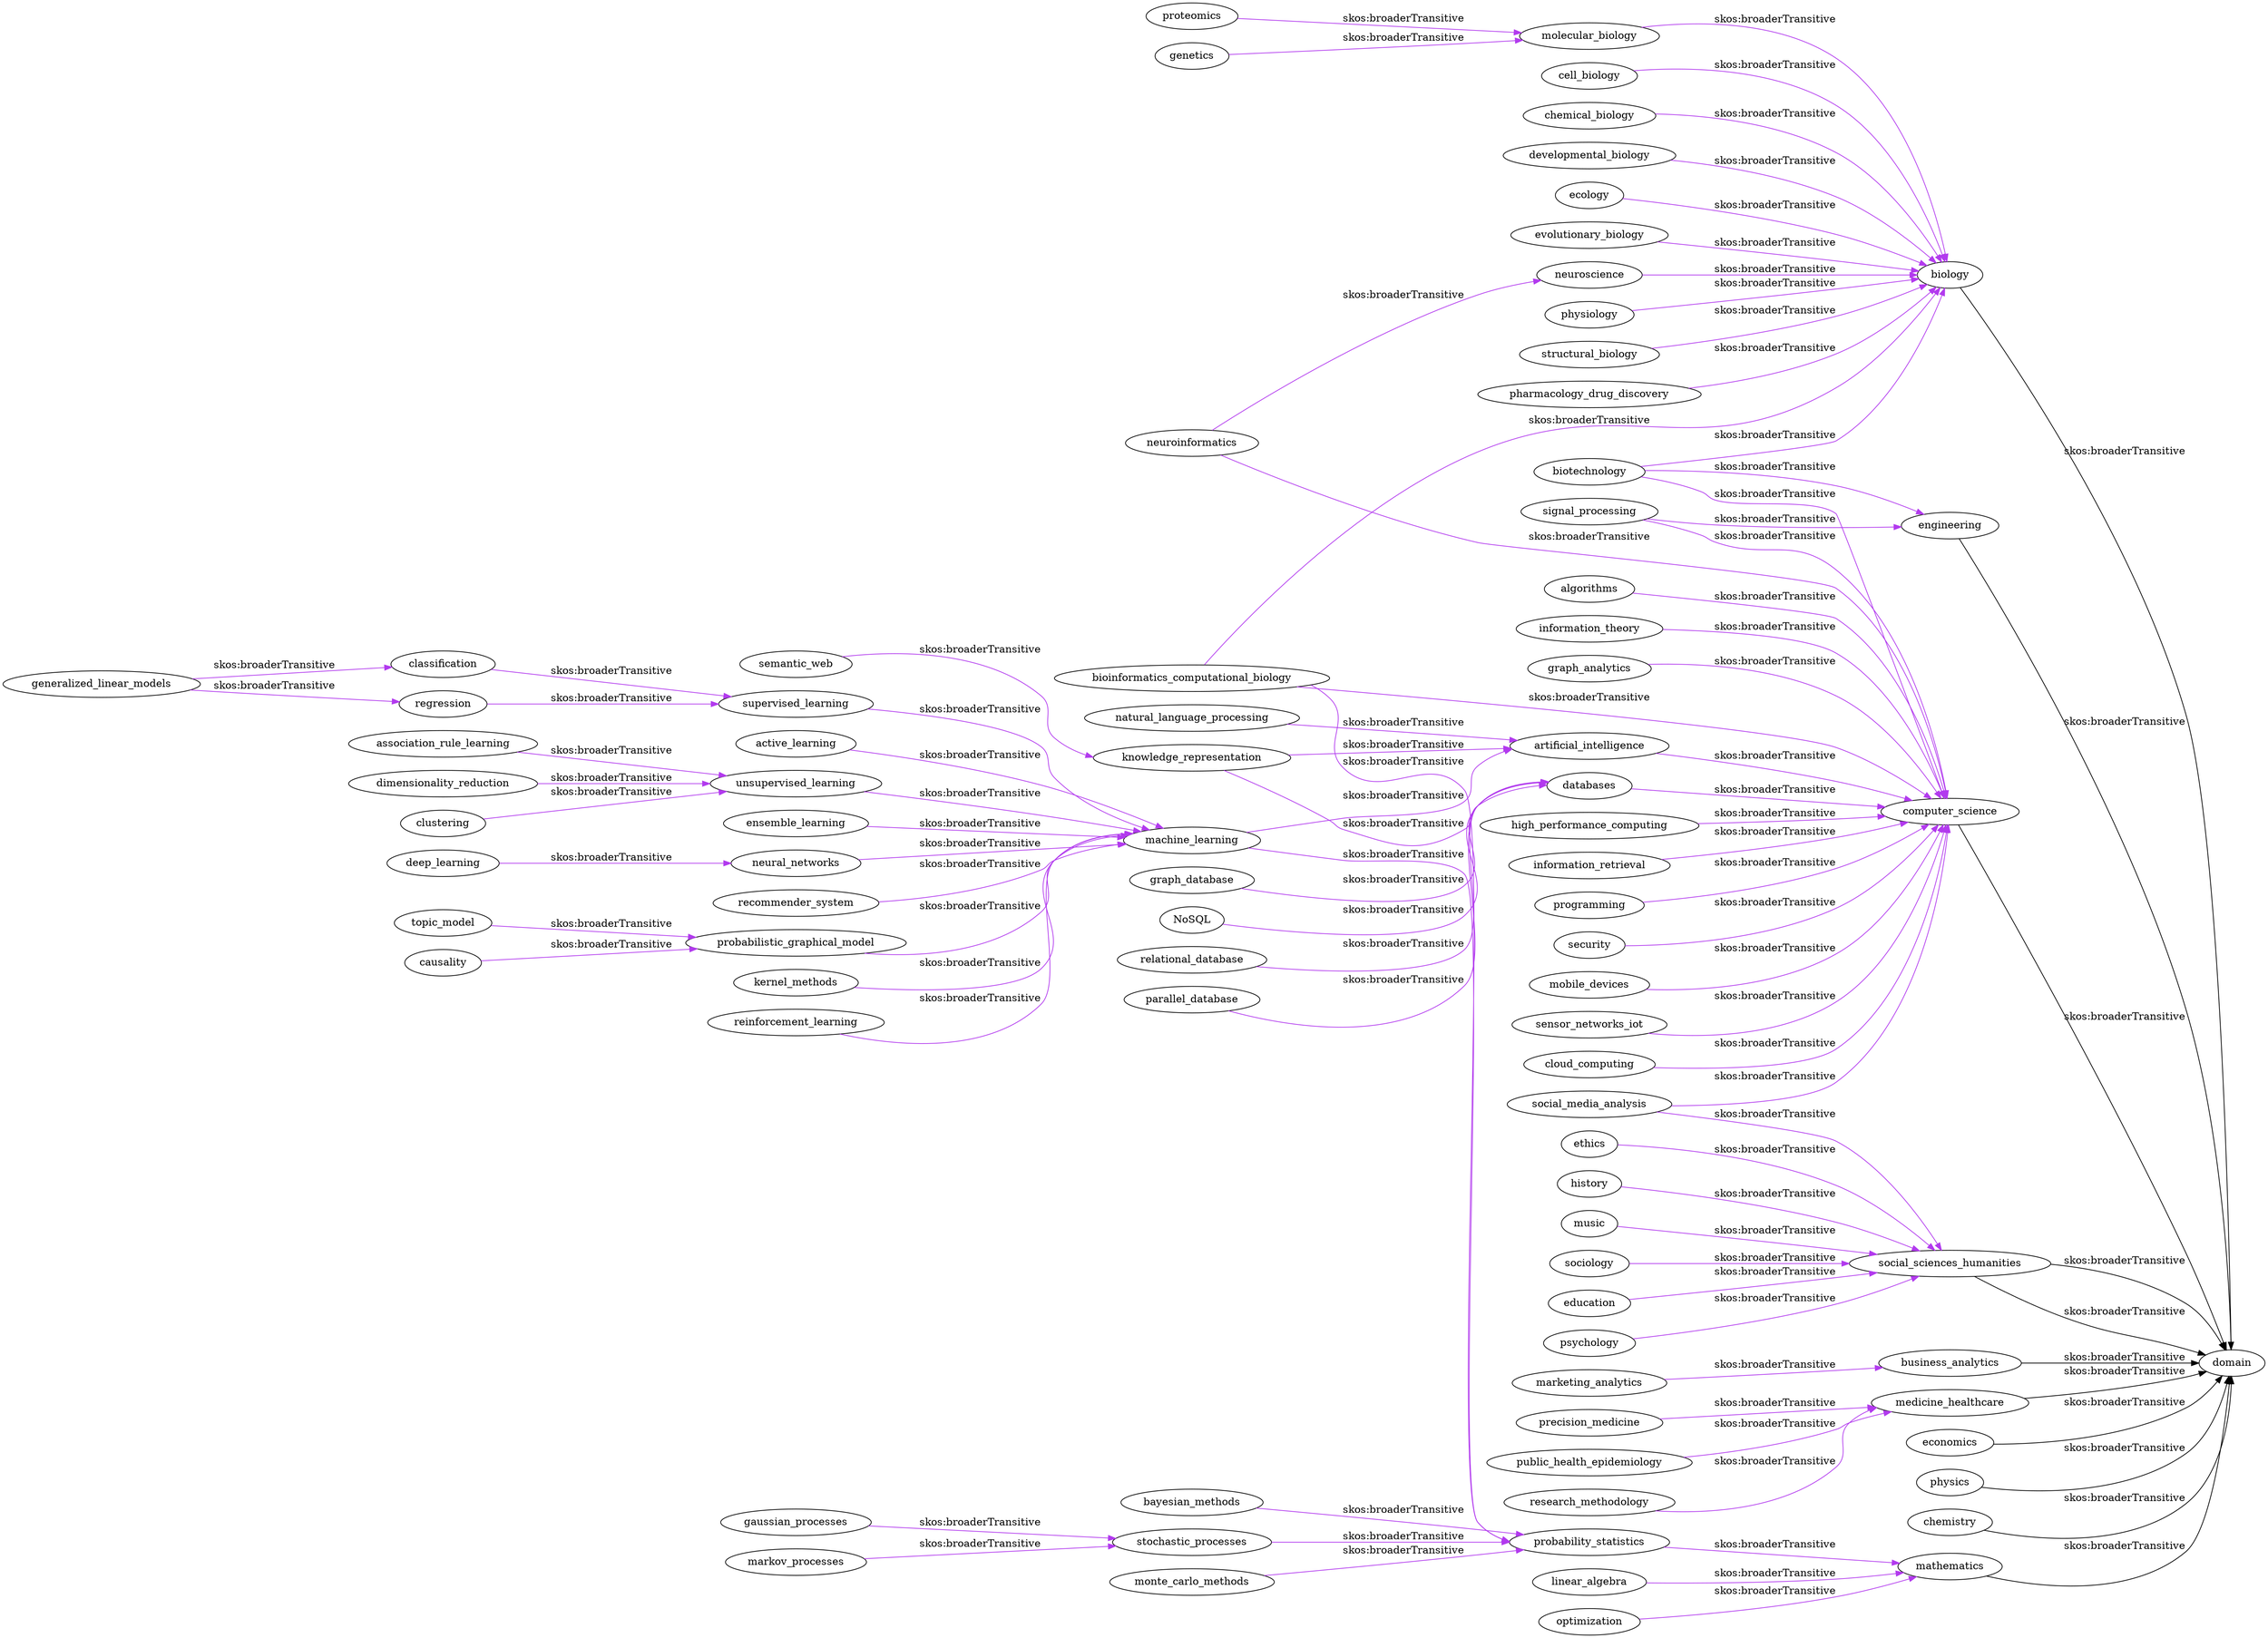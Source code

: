 digraph{
    rankdir = LR;
    
    mathematics -> domain [color = "black", label = "skos:broaderTransitive"]
    computer_science -> domain [color = "black", label = "skos:broaderTransitive"]
    social_sciences_humanities -> domain [color = "black", label = "skos:broaderTransitive"]
    biology -> domain [color = "black", label = "skos:broaderTransitive"]
    business_analytics -> domain [color = "black", label = "skos:broaderTransitive"]
    economics -> domain [color = "black", label = "skos:broaderTransitive"]
    social_sciences_humanities -> domain [color = "black", label = "skos:broaderTransitive"]
    engineering -> domain [color = "black", label = "skos:broaderTransitive"]
    physics -> domain [color = "black", label = "skos:broaderTransitive"]
    chemistry -> domain [color = "black", label = "skos:broaderTransitive"]
    medicine_healthcare -> domain [color = "black", label = "skos:broaderTransitive"]
    
    ethics -> social_sciences_humanities [color = "darkorchid2", label = "skos:broaderTransitive"]
    history -> social_sciences_humanities [color = "darkorchid2", label = "skos:broaderTransitive"]
    music -> social_sciences_humanities [color = "darkorchid2", label = "skos:broaderTransitive"]
    sociology -> social_sciences_humanities [color = "darkorchid2", label = "skos:broaderTransitive"]
    
    linear_algebra -> mathematics [color = "darkorchid2", label = "skos:broaderTransitive"]
    probability_statistics -> mathematics [color = "darkorchid2", label = "skos:broaderTransitive"]
    optimization -> mathematics [color = "darkorchid2", label = "skos:broaderTransitive"]
    
    graph_analytics -> computer_science [color = "darkorchid2", label = "skos:broaderTransitive"]
    artificial_intelligence -> computer_science [color = "darkorchid2", label = "skos:broaderTransitive"]
    databases -> computer_science [color = "darkorchid2", label = "skos:broaderTransitive"]
    high_performance_computing -> computer_science [color = "darkorchid2", label = "skos:broaderTransitive"]
    information_retrieval -> computer_science [color = "darkorchid2", label = "skos:broaderTransitive"]
    programming -> computer_science [color = "darkorchid2", label = "skos:broaderTransitive"]
    security -> computer_science [color = "darkorchid2", label = "skos:broaderTransitive"]
    mobile_devices -> computer_science [color = "darkorchid2", label = "skos:broaderTransitive"]
    sensor_networks_iot -> computer_science [color = "darkorchid2", label = "skos:broaderTransitive"]
    cloud_computing -> computer_science [color = "darkorchid2", label = "skos:broaderTransitive"]
    signal_processing -> computer_science [color = "darkorchid2", label = "skos:broaderTransitive"]
    signal_processing -> engineering [color = "darkorchid2", label = "skos:broaderTransitive"]
    algorithms -> computer_science [color = "darkorchid2", label = "skos:broaderTransitive"]
    information_theory -> computer_science [color = "darkorchid2", label = "skos:broaderTransitive"]
    
    education -> social_sciences_humanities [color = "darkorchid2", label = "skos:broaderTransitive"]
    psychology -> social_sciences_humanities [color = "darkorchid2", label = "skos:broaderTransitive"]
    
    pharmacology_drug_discovery -> biology [color = "darkorchid2", label = "skos:broaderTransitive"]
    molecular_biology -> biology [color = "darkorchid2", label = "skos:broaderTransitive"]
    cell_biology -> biology [color = "darkorchid2", label = "skos:broaderTransitive"]
    chemical_biology -> biology [color = "darkorchid2", label = "skos:broaderTransitive"]
    developmental_biology -> biology [color = "darkorchid2", label = "skos:broaderTransitive"]
    ecology -> biology [color = "darkorchid2", label = "skos:broaderTransitive"]
    evolutionary_biology -> biology [color = "darkorchid2", label = "skos:broaderTransitive"]
    neuroscience -> biology [color = "darkorchid2", label = "skos:broaderTransitive"]
    physiology -> biology [color = "darkorchid2", label = "skos:broaderTransitive"]
    structural_biology -> biology [color = "darkorchid2", label = "skos:broaderTransitive"]
    
    marketing_analytics -> business_analytics [color = "darkorchid2", label = "skos:broaderTransitive"]
    
    precision_medicine -> medicine_healthcare [color = "darkorchid2", label = "skos:broaderTransitive"]
    public_health_epidemiology -> medicine_healthcare [color = "darkorchid2", label = "skos:broaderTransitive"]
    research_methodology -> medicine_healthcare [color = "darkorchid2", label = "skos:broaderTransitive"]
    
    bioinformatics_computational_biology -> biology [color = "darkorchid2", label = "skos:broaderTransitive"]
    bioinformatics_computational_biology -> probability_statistics [color = "darkorchid2", label = "skos:broaderTransitive"]
    bioinformatics_computational_biology -> computer_science [color = "darkorchid2", label = "skos:broaderTransitive"]
    
    neuroinformatics -> computer_science [color = "darkorchid2", label = "skos:broaderTransitive"]
    neuroinformatics -> neuroscience [color = "darkorchid2", label = "skos:broaderTransitive"]
    
    biotechnology -> biology [color = "darkorchid2", label = "skos:broaderTransitive"]
    biotechnology -> engineering [color = "darkorchid2", label = "skos:broaderTransitive"]
    biotechnology -> computer_science [color = "darkorchid2", label = "skos:broaderTransitive"]

    bayesian_methods -> probability_statistics [color = "darkorchid2", label = "skos:broaderTransitive"]
    gaussian_processes -> stochastic_processes [color = "darkorchid2", label = "skos:broaderTransitive"]
    markov_processes -> stochastic_processes [color = "darkorchid2", label = "skos:broaderTransitive"]
    monte_carlo_methods -> probability_statistics [color = "darkorchid2", label = "skos:broaderTransitive"]
    stochastic_processes -> probability_statistics [color = "darkorchid2", label = "skos:broaderTransitive"]
    
    machine_learning -> probability_statistics [color = "darkorchid2", label = "skos:broaderTransitive"]
    machine_learning -> artificial_intelligence [color = "darkorchid2", label = "skos:broaderTransitive"]
    
    natural_language_processing -> artificial_intelligence [color = "darkorchid2", label = "skos:broaderTransitive"]
    
    knowledge_representation -> artificial_intelligence [color = "darkorchid2", label = "skos:broaderTransitive"]
    knowledge_representation -> databases [color = "darkorchid2", label = "skos:broaderTransitive"]
    semantic_web -> knowledge_representation [color = "darkorchid2", label = "skos:broaderTransitive"]

    
    graph_database -> databases [color = "darkorchid2", label = "skos:broaderTransitive"]
    relational_database -> databases [color = "darkorchid2", label = "skos:broaderTransitive"]
    NoSQL -> databases [color = "darkorchid2", label = "skos:broaderTransitive"]
    parallel_database -> databases [color = "darkorchid2", label = "skos:broaderTransitive"]
    
    genetics -> molecular_biology [color = "darkorchid2", label = "skos:broaderTransitive"]
    proteomics -> molecular_biology [color = "darkorchid2", label = "skos:broaderTransitive"]
    
    unsupervised_learning -> machine_learning [color = "darkorchid2", label = "skos:broaderTransitive"]
    ensemble_learning -> machine_learning [color = "darkorchid2", label = "skos:broaderTransitive"]
    neural_networks -> machine_learning [color = "darkorchid2", label = "skos:broaderTransitive"]
    recommender_system -> machine_learning [color = "darkorchid2", label = "skos:broaderTransitive"]
    probabilistic_graphical_model -> machine_learning [color = "darkorchid2", label = "skos:broaderTransitive"]
    kernel_methods -> machine_learning [color = "darkorchid2", label = "skos:broaderTransitive"]
    reinforcement_learning -> machine_learning [color = "darkorchid2", label = "skos:broaderTransitive"]
    supervised_learning -> machine_learning [color = "darkorchid2", label = "skos:broaderTransitive"]
    active_learning -> machine_learning [color = "darkorchid2", label = "skos:broaderTransitive"]
    
    association_rule_learning -> unsupervised_learning [color = "darkorchid2", label = "skos:broaderTransitive"]
    dimensionality_reduction -> unsupervised_learning [color = "darkorchid2", label = "skos:broaderTransitive"]
    clustering -> unsupervised_learning [color = "darkorchid2", label = "skos:broaderTransitive"]
    
    topic_model -> probabilistic_graphical_model [color = "darkorchid2", label = "skos:broaderTransitive"]
    causality -> probabilistic_graphical_model [color = "darkorchid2", label = "skos:broaderTransitive"]
    
    regression -> supervised_learning [color = "darkorchid2", label = "skos:broaderTransitive"]
    classification -> supervised_learning [color = "darkorchid2", label = "skos:broaderTransitive"]
    
    generalized_linear_models -> classification [color = "darkorchid2", label = "skos:broaderTransitive"]
    generalized_linear_models -> regression [color = "darkorchid2", label = "skos:broaderTransitive"]
    
    deep_learning -> neural_networks [color = "darkorchid2", label = "skos:broaderTransitive"]
    
    social_media_analysis -> computer_science [color = "darkorchid2", label = "skos:broaderTransitive"]
    social_media_analysis -> social_sciences_humanities [color = "darkorchid2", label = "skos:broaderTransitive"]
    
    {rank=same; mathematics, computer_science, social_sciences_humanities, biology, business_analytics, economics, social_sciences_humanities, engineering, physics, chemistry, medicine_healthcare}
}